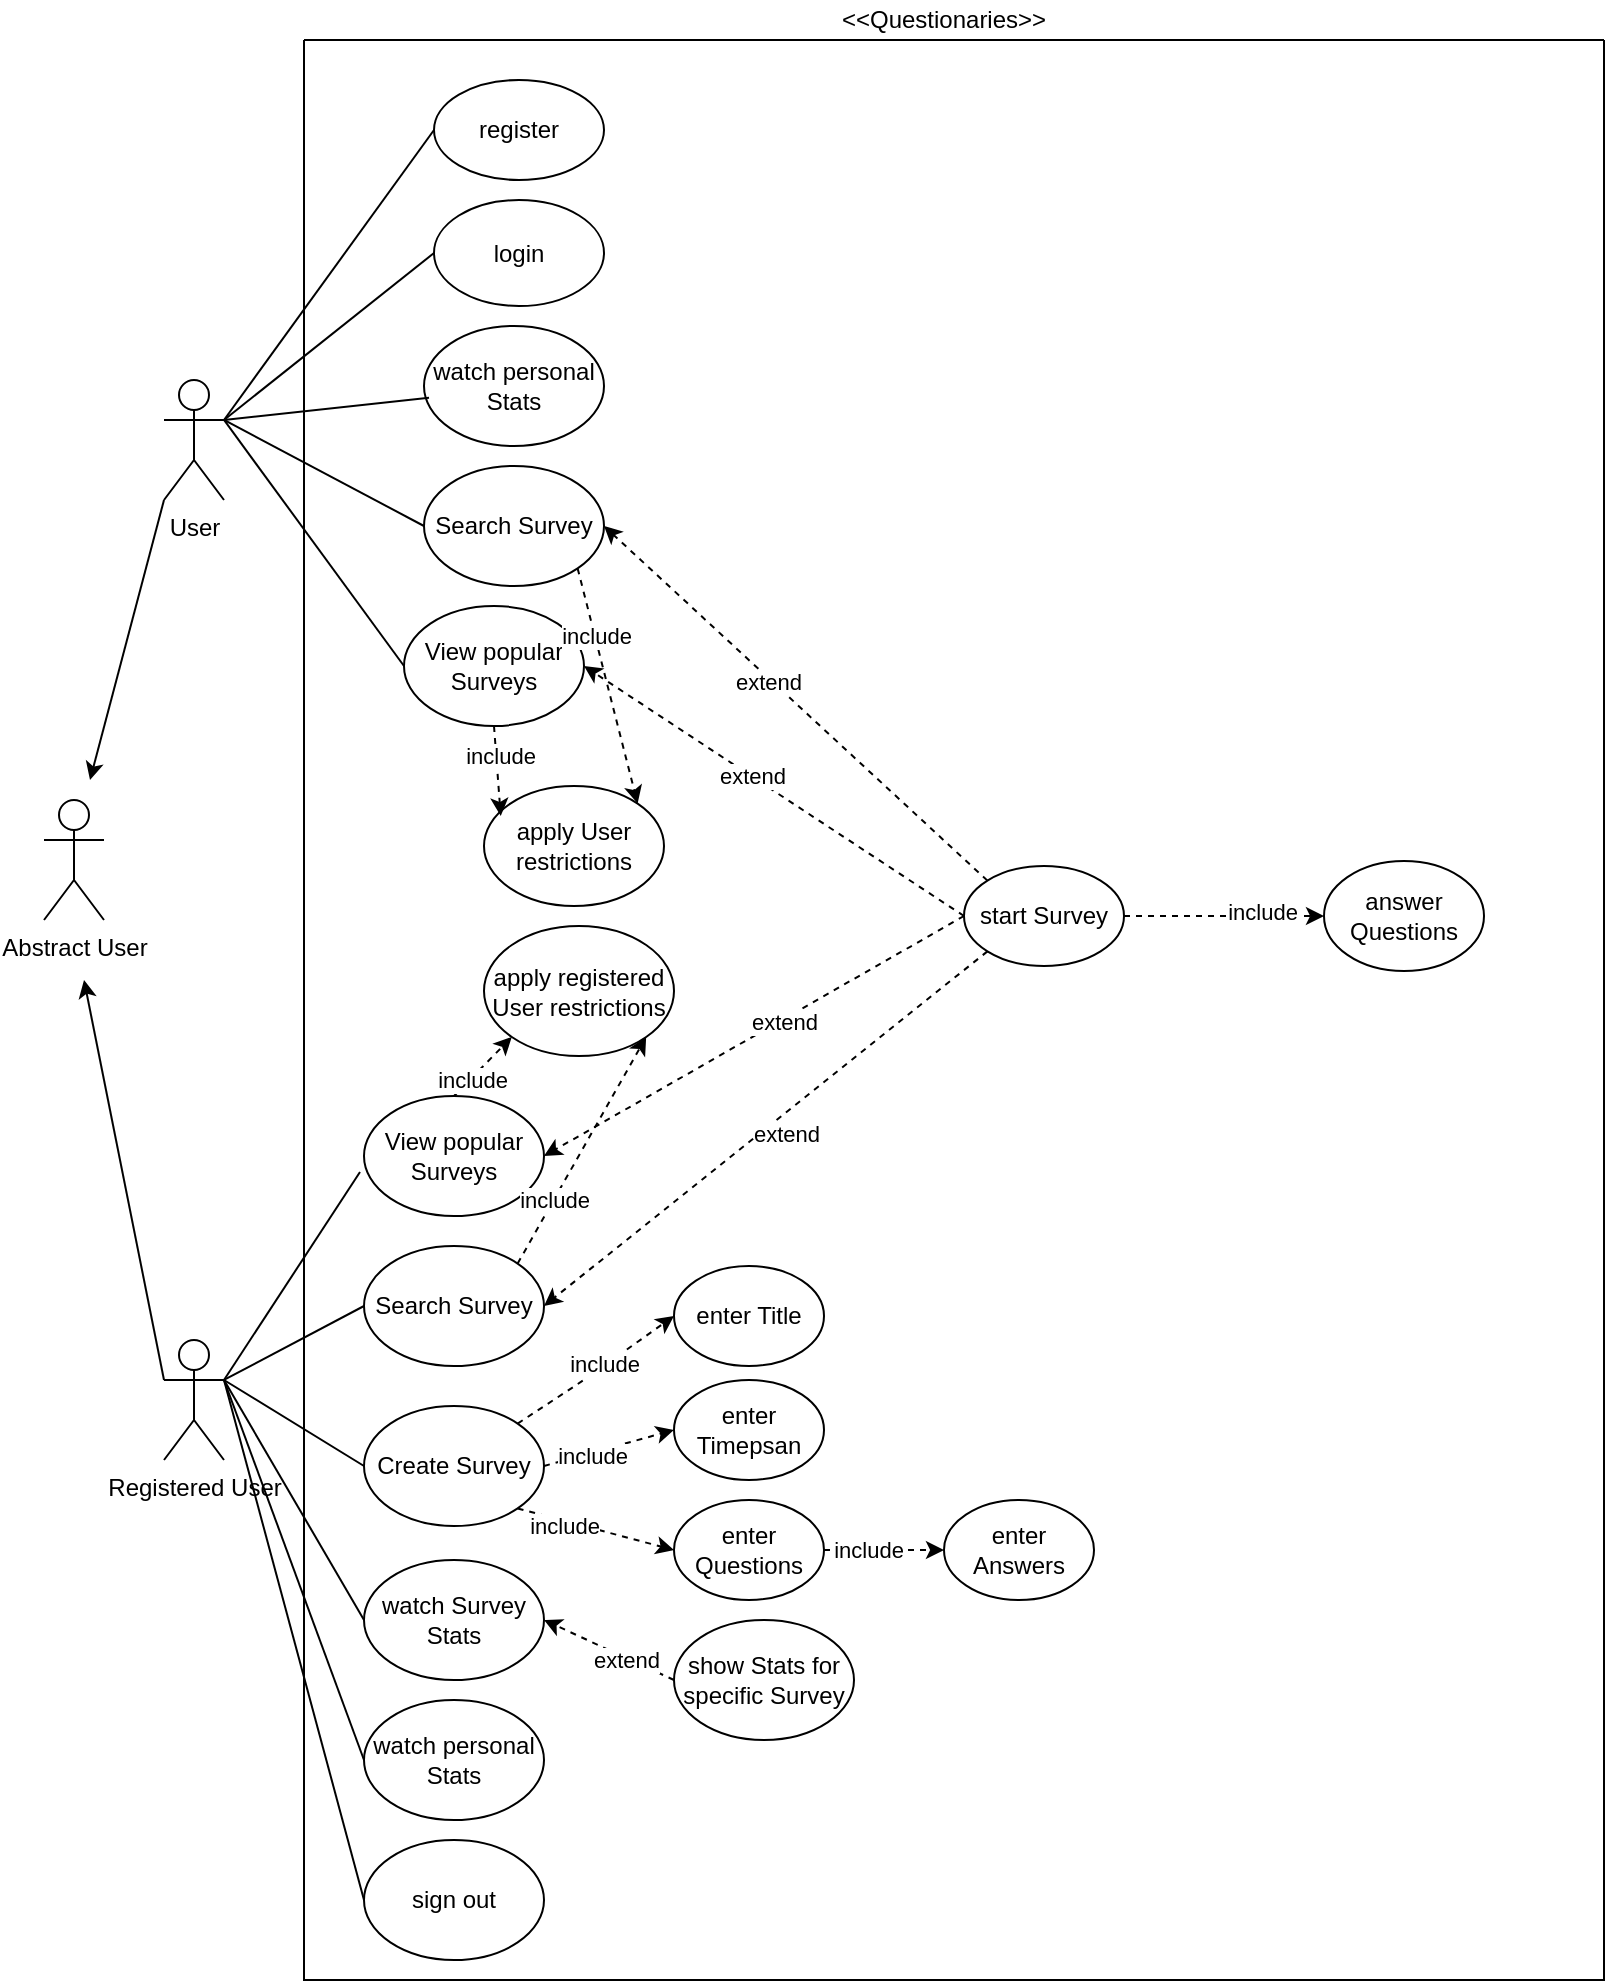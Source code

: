 <mxfile version="14.8.6" type="device"><diagram id="xHI5iDUkR1_UCJmEEliT" name="Page-1"><mxGraphModel dx="1422" dy="794" grid="1" gridSize="10" guides="1" tooltips="1" connect="1" arrows="1" fold="1" page="1" pageScale="1" pageWidth="827" pageHeight="1169" math="0" shadow="0"><root><mxCell id="0"/><mxCell id="1" parent="0"/><mxCell id="qjZt9j6DerdWRiU4gpqH-1" value="User&lt;br&gt;" style="shape=umlActor;verticalLabelPosition=bottom;verticalAlign=top;html=1;outlineConnect=0;" parent="1" vertex="1"><mxGeometry x="90" y="220" width="30" height="60" as="geometry"/></mxCell><mxCell id="qjZt9j6DerdWRiU4gpqH-2" value="Registered User" style="shape=umlActor;verticalLabelPosition=bottom;verticalAlign=top;html=1;outlineConnect=0;" parent="1" vertex="1"><mxGeometry x="90" y="700" width="30" height="60" as="geometry"/></mxCell><mxCell id="qjZt9j6DerdWRiU4gpqH-4" value="" style="swimlane;startSize=0;" parent="1" vertex="1"><mxGeometry x="160" y="50" width="650" height="970" as="geometry"/></mxCell><mxCell id="qjZt9j6DerdWRiU4gpqH-6" value="View popular Surveys" style="ellipse;whiteSpace=wrap;html=1;" parent="qjZt9j6DerdWRiU4gpqH-4" vertex="1"><mxGeometry x="50" y="283" width="90" height="60" as="geometry"/></mxCell><mxCell id="qjZt9j6DerdWRiU4gpqH-7" value="Search Survey" style="ellipse;whiteSpace=wrap;html=1;" parent="qjZt9j6DerdWRiU4gpqH-4" vertex="1"><mxGeometry x="60" y="213" width="90" height="60" as="geometry"/></mxCell><mxCell id="qjZt9j6DerdWRiU4gpqH-12" value="View popular Surveys" style="ellipse;whiteSpace=wrap;html=1;" parent="qjZt9j6DerdWRiU4gpqH-4" vertex="1"><mxGeometry x="30" y="528" width="90" height="60" as="geometry"/></mxCell><mxCell id="qjZt9j6DerdWRiU4gpqH-14" value="Search Survey" style="ellipse;whiteSpace=wrap;html=1;" parent="qjZt9j6DerdWRiU4gpqH-4" vertex="1"><mxGeometry x="30" y="603" width="90" height="60" as="geometry"/></mxCell><mxCell id="qjZt9j6DerdWRiU4gpqH-15" value="Create Survey" style="ellipse;whiteSpace=wrap;html=1;" parent="qjZt9j6DerdWRiU4gpqH-4" vertex="1"><mxGeometry x="30" y="683" width="90" height="60" as="geometry"/></mxCell><mxCell id="qjZt9j6DerdWRiU4gpqH-16" value="watch personal Stats" style="ellipse;whiteSpace=wrap;html=1;" parent="qjZt9j6DerdWRiU4gpqH-4" vertex="1"><mxGeometry x="30" y="830" width="90" height="60" as="geometry"/></mxCell><mxCell id="qjZt9j6DerdWRiU4gpqH-17" value="watch Survey Stats" style="ellipse;whiteSpace=wrap;html=1;" parent="qjZt9j6DerdWRiU4gpqH-4" vertex="1"><mxGeometry x="30" y="760" width="90" height="60" as="geometry"/></mxCell><mxCell id="qjZt9j6DerdWRiU4gpqH-18" value="watch personal Stats" style="ellipse;whiteSpace=wrap;html=1;" parent="qjZt9j6DerdWRiU4gpqH-4" vertex="1"><mxGeometry x="60" y="143" width="90" height="60" as="geometry"/></mxCell><mxCell id="qjZt9j6DerdWRiU4gpqH-19" value="start Survey" style="ellipse;whiteSpace=wrap;html=1;" parent="qjZt9j6DerdWRiU4gpqH-4" vertex="1"><mxGeometry x="330" y="413" width="80" height="50" as="geometry"/></mxCell><mxCell id="qjZt9j6DerdWRiU4gpqH-21" value="" style="endArrow=classic;html=1;dashed=1;exitX=0;exitY=0.5;exitDx=0;exitDy=0;entryX=1;entryY=0.5;entryDx=0;entryDy=0;" parent="qjZt9j6DerdWRiU4gpqH-4" source="qjZt9j6DerdWRiU4gpqH-19" target="qjZt9j6DerdWRiU4gpqH-12" edge="1"><mxGeometry width="50" height="50" relative="1" as="geometry"><mxPoint x="230" y="533" as="sourcePoint"/><mxPoint x="280" y="483" as="targetPoint"/></mxGeometry></mxCell><mxCell id="qjZt9j6DerdWRiU4gpqH-26" value="extend" style="edgeLabel;html=1;align=center;verticalAlign=middle;resizable=0;points=[];" parent="qjZt9j6DerdWRiU4gpqH-21" vertex="1" connectable="0"><mxGeometry x="-0.14" y="1" relative="1" as="geometry"><mxPoint as="offset"/></mxGeometry></mxCell><mxCell id="qjZt9j6DerdWRiU4gpqH-22" value="" style="endArrow=classic;html=1;dashed=1;exitX=0;exitY=1;exitDx=0;exitDy=0;entryX=1;entryY=0.5;entryDx=0;entryDy=0;" parent="qjZt9j6DerdWRiU4gpqH-4" source="qjZt9j6DerdWRiU4gpqH-19" target="qjZt9j6DerdWRiU4gpqH-14" edge="1"><mxGeometry width="50" height="50" relative="1" as="geometry"><mxPoint x="340" y="448" as="sourcePoint"/><mxPoint x="130" y="513" as="targetPoint"/></mxGeometry></mxCell><mxCell id="qjZt9j6DerdWRiU4gpqH-27" value="extend" style="edgeLabel;html=1;align=center;verticalAlign=middle;resizable=0;points=[];" parent="qjZt9j6DerdWRiU4gpqH-22" vertex="1" connectable="0"><mxGeometry x="0.127" y="5" relative="1" as="geometry"><mxPoint x="21" y="-13" as="offset"/></mxGeometry></mxCell><mxCell id="qjZt9j6DerdWRiU4gpqH-23" value="" style="endArrow=classic;html=1;dashed=1;exitX=0;exitY=0.5;exitDx=0;exitDy=0;entryX=1;entryY=0.5;entryDx=0;entryDy=0;" parent="qjZt9j6DerdWRiU4gpqH-4" source="qjZt9j6DerdWRiU4gpqH-19" target="qjZt9j6DerdWRiU4gpqH-6" edge="1"><mxGeometry width="50" height="50" relative="1" as="geometry"><mxPoint x="350" y="458" as="sourcePoint"/><mxPoint x="140" y="523" as="targetPoint"/></mxGeometry></mxCell><mxCell id="qjZt9j6DerdWRiU4gpqH-29" value="extend" style="edgeLabel;html=1;align=center;verticalAlign=middle;resizable=0;points=[];" parent="qjZt9j6DerdWRiU4gpqH-23" vertex="1" connectable="0"><mxGeometry x="0.125" relative="1" as="geometry"><mxPoint x="1" as="offset"/></mxGeometry></mxCell><mxCell id="qjZt9j6DerdWRiU4gpqH-24" value="" style="endArrow=classic;html=1;dashed=1;exitX=0;exitY=0;exitDx=0;exitDy=0;entryX=1;entryY=0.5;entryDx=0;entryDy=0;" parent="qjZt9j6DerdWRiU4gpqH-4" source="qjZt9j6DerdWRiU4gpqH-19" target="qjZt9j6DerdWRiU4gpqH-7" edge="1"><mxGeometry width="50" height="50" relative="1" as="geometry"><mxPoint x="360" y="468" as="sourcePoint"/><mxPoint x="150" y="533" as="targetPoint"/></mxGeometry></mxCell><mxCell id="qjZt9j6DerdWRiU4gpqH-30" value="extend" style="edgeLabel;html=1;align=center;verticalAlign=middle;resizable=0;points=[];" parent="qjZt9j6DerdWRiU4gpqH-24" vertex="1" connectable="0"><mxGeometry x="0.138" y="1" relative="1" as="geometry"><mxPoint y="1" as="offset"/></mxGeometry></mxCell><mxCell id="qjZt9j6DerdWRiU4gpqH-31" value="answer Questions" style="ellipse;whiteSpace=wrap;html=1;" parent="qjZt9j6DerdWRiU4gpqH-4" vertex="1"><mxGeometry x="510" y="410.5" width="80" height="55" as="geometry"/></mxCell><mxCell id="qjZt9j6DerdWRiU4gpqH-32" value="" style="endArrow=classic;html=1;dashed=1;exitX=1;exitY=0.5;exitDx=0;exitDy=0;entryX=0;entryY=0.5;entryDx=0;entryDy=0;" parent="qjZt9j6DerdWRiU4gpqH-4" source="qjZt9j6DerdWRiU4gpqH-19" target="qjZt9j6DerdWRiU4gpqH-31" edge="1"><mxGeometry width="50" height="50" relative="1" as="geometry"><mxPoint x="230" y="533" as="sourcePoint"/><mxPoint x="280" y="483" as="targetPoint"/></mxGeometry></mxCell><mxCell id="qjZt9j6DerdWRiU4gpqH-33" value="include" style="edgeLabel;html=1;align=center;verticalAlign=middle;resizable=0;points=[];" parent="qjZt9j6DerdWRiU4gpqH-32" vertex="1" connectable="0"><mxGeometry x="0.371" y="2" relative="1" as="geometry"><mxPoint as="offset"/></mxGeometry></mxCell><mxCell id="qjZt9j6DerdWRiU4gpqH-34" value="apply User restrictions" style="ellipse;whiteSpace=wrap;html=1;" parent="qjZt9j6DerdWRiU4gpqH-4" vertex="1"><mxGeometry x="90" y="373" width="90" height="60" as="geometry"/></mxCell><mxCell id="qjZt9j6DerdWRiU4gpqH-35" value="apply registered User restrictions" style="ellipse;whiteSpace=wrap;html=1;" parent="qjZt9j6DerdWRiU4gpqH-4" vertex="1"><mxGeometry x="90" y="443" width="95" height="65" as="geometry"/></mxCell><mxCell id="qjZt9j6DerdWRiU4gpqH-36" value="" style="endArrow=classic;html=1;dashed=1;exitX=0.5;exitY=0;exitDx=0;exitDy=0;entryX=0;entryY=1;entryDx=0;entryDy=0;" parent="qjZt9j6DerdWRiU4gpqH-4" source="qjZt9j6DerdWRiU4gpqH-12" target="qjZt9j6DerdWRiU4gpqH-35" edge="1"><mxGeometry width="50" height="50" relative="1" as="geometry"><mxPoint x="230" y="433" as="sourcePoint"/><mxPoint x="280" y="383" as="targetPoint"/></mxGeometry></mxCell><mxCell id="qjZt9j6DerdWRiU4gpqH-42" value="include" style="edgeLabel;html=1;align=center;verticalAlign=middle;resizable=0;points=[];" parent="qjZt9j6DerdWRiU4gpqH-36" vertex="1" connectable="0"><mxGeometry x="-0.43" relative="1" as="geometry"><mxPoint as="offset"/></mxGeometry></mxCell><mxCell id="qjZt9j6DerdWRiU4gpqH-38" value="" style="endArrow=classic;html=1;dashed=1;exitX=0.5;exitY=1;exitDx=0;exitDy=0;entryX=0.093;entryY=0.25;entryDx=0;entryDy=0;entryPerimeter=0;" parent="qjZt9j6DerdWRiU4gpqH-4" source="qjZt9j6DerdWRiU4gpqH-6" target="qjZt9j6DerdWRiU4gpqH-34" edge="1"><mxGeometry width="50" height="50" relative="1" as="geometry"><mxPoint x="230" y="433" as="sourcePoint"/><mxPoint x="280" y="383" as="targetPoint"/></mxGeometry></mxCell><mxCell id="qjZt9j6DerdWRiU4gpqH-39" value="include" style="edgeLabel;html=1;align=center;verticalAlign=middle;resizable=0;points=[];" parent="qjZt9j6DerdWRiU4gpqH-38" vertex="1" connectable="0"><mxGeometry x="-0.333" y="2" relative="1" as="geometry"><mxPoint as="offset"/></mxGeometry></mxCell><mxCell id="qjZt9j6DerdWRiU4gpqH-43" value="" style="endArrow=classic;html=1;dashed=1;exitX=1;exitY=0;exitDx=0;exitDy=0;entryX=1;entryY=1;entryDx=0;entryDy=0;" parent="qjZt9j6DerdWRiU4gpqH-4" source="qjZt9j6DerdWRiU4gpqH-14" target="qjZt9j6DerdWRiU4gpqH-35" edge="1"><mxGeometry width="50" height="50" relative="1" as="geometry"><mxPoint x="85" y="538" as="sourcePoint"/><mxPoint x="96.96" y="494.015" as="targetPoint"/></mxGeometry></mxCell><mxCell id="qjZt9j6DerdWRiU4gpqH-44" value="include" style="edgeLabel;html=1;align=center;verticalAlign=middle;resizable=0;points=[];" parent="qjZt9j6DerdWRiU4gpqH-43" vertex="1" connectable="0"><mxGeometry x="-0.43" relative="1" as="geometry"><mxPoint as="offset"/></mxGeometry></mxCell><mxCell id="qjZt9j6DerdWRiU4gpqH-45" value="" style="endArrow=classic;html=1;dashed=1;exitX=1;exitY=1;exitDx=0;exitDy=0;entryX=1;entryY=0;entryDx=0;entryDy=0;" parent="qjZt9j6DerdWRiU4gpqH-4" source="qjZt9j6DerdWRiU4gpqH-7" target="qjZt9j6DerdWRiU4gpqH-34" edge="1"><mxGeometry width="50" height="50" relative="1" as="geometry"><mxPoint x="95" y="548" as="sourcePoint"/><mxPoint x="106.96" y="504.015" as="targetPoint"/></mxGeometry></mxCell><mxCell id="qjZt9j6DerdWRiU4gpqH-46" value="include" style="edgeLabel;html=1;align=center;verticalAlign=middle;resizable=0;points=[];" parent="qjZt9j6DerdWRiU4gpqH-45" vertex="1" connectable="0"><mxGeometry x="-0.43" relative="1" as="geometry"><mxPoint as="offset"/></mxGeometry></mxCell><mxCell id="qjZt9j6DerdWRiU4gpqH-47" value="login" style="ellipse;whiteSpace=wrap;html=1;" parent="qjZt9j6DerdWRiU4gpqH-4" vertex="1"><mxGeometry x="65" y="80" width="85" height="53" as="geometry"/></mxCell><mxCell id="qjZt9j6DerdWRiU4gpqH-50" value="register" style="ellipse;whiteSpace=wrap;html=1;" parent="qjZt9j6DerdWRiU4gpqH-4" vertex="1"><mxGeometry x="65" y="20" width="85" height="50" as="geometry"/></mxCell><mxCell id="qjZt9j6DerdWRiU4gpqH-51" value="enter Questions" style="ellipse;whiteSpace=wrap;html=1;" parent="qjZt9j6DerdWRiU4gpqH-4" vertex="1"><mxGeometry x="185" y="730" width="75" height="50" as="geometry"/></mxCell><mxCell id="qjZt9j6DerdWRiU4gpqH-52" value="enter Timepsan" style="ellipse;whiteSpace=wrap;html=1;" parent="qjZt9j6DerdWRiU4gpqH-4" vertex="1"><mxGeometry x="185" y="670" width="75" height="50" as="geometry"/></mxCell><mxCell id="qjZt9j6DerdWRiU4gpqH-53" value="enter Title" style="ellipse;whiteSpace=wrap;html=1;" parent="qjZt9j6DerdWRiU4gpqH-4" vertex="1"><mxGeometry x="185" y="613" width="75" height="50" as="geometry"/></mxCell><mxCell id="qjZt9j6DerdWRiU4gpqH-55" value="" style="endArrow=classic;html=1;dashed=1;exitX=1;exitY=0;exitDx=0;exitDy=0;entryX=0;entryY=0.5;entryDx=0;entryDy=0;" parent="qjZt9j6DerdWRiU4gpqH-4" source="qjZt9j6DerdWRiU4gpqH-15" target="qjZt9j6DerdWRiU4gpqH-53" edge="1"><mxGeometry width="50" height="50" relative="1" as="geometry"><mxPoint x="50" y="590" as="sourcePoint"/><mxPoint x="100" y="540" as="targetPoint"/><Array as="points"><mxPoint x="140" y="670"/></Array></mxGeometry></mxCell><mxCell id="qjZt9j6DerdWRiU4gpqH-62" value="include" style="edgeLabel;html=1;align=center;verticalAlign=middle;resizable=0;points=[];" parent="qjZt9j6DerdWRiU4gpqH-55" vertex="1" connectable="0"><mxGeometry x="0.104" y="1" relative="1" as="geometry"><mxPoint as="offset"/></mxGeometry></mxCell><mxCell id="qjZt9j6DerdWRiU4gpqH-56" value="" style="endArrow=classic;html=1;dashed=1;exitX=1;exitY=0.5;exitDx=0;exitDy=0;entryX=0;entryY=0.5;entryDx=0;entryDy=0;" parent="qjZt9j6DerdWRiU4gpqH-4" source="qjZt9j6DerdWRiU4gpqH-15" target="qjZt9j6DerdWRiU4gpqH-52" edge="1"><mxGeometry width="50" height="50" relative="1" as="geometry"><mxPoint x="116.82" y="701.787" as="sourcePoint"/><mxPoint x="195" y="648" as="targetPoint"/></mxGeometry></mxCell><mxCell id="qjZt9j6DerdWRiU4gpqH-63" value="include" style="edgeLabel;html=1;align=center;verticalAlign=middle;resizable=0;points=[];" parent="qjZt9j6DerdWRiU4gpqH-56" vertex="1" connectable="0"><mxGeometry x="-0.294" y="-1" relative="1" as="geometry"><mxPoint as="offset"/></mxGeometry></mxCell><mxCell id="qjZt9j6DerdWRiU4gpqH-57" value="" style="endArrow=classic;html=1;dashed=1;exitX=1;exitY=1;exitDx=0;exitDy=0;entryX=0;entryY=0.5;entryDx=0;entryDy=0;" parent="qjZt9j6DerdWRiU4gpqH-4" source="qjZt9j6DerdWRiU4gpqH-15" target="qjZt9j6DerdWRiU4gpqH-51" edge="1"><mxGeometry width="50" height="50" relative="1" as="geometry"><mxPoint x="126.82" y="711.787" as="sourcePoint"/><mxPoint x="205" y="658" as="targetPoint"/></mxGeometry></mxCell><mxCell id="qjZt9j6DerdWRiU4gpqH-59" value="include" style="edgeLabel;html=1;align=center;verticalAlign=middle;resizable=0;points=[];" parent="qjZt9j6DerdWRiU4gpqH-57" vertex="1" connectable="0"><mxGeometry x="-0.39" y="-3" relative="1" as="geometry"><mxPoint y="-1" as="offset"/></mxGeometry></mxCell><mxCell id="qjZt9j6DerdWRiU4gpqH-54" value="enter Answers" style="ellipse;whiteSpace=wrap;html=1;" parent="qjZt9j6DerdWRiU4gpqH-4" vertex="1"><mxGeometry x="320" y="730" width="75" height="50" as="geometry"/></mxCell><mxCell id="qjZt9j6DerdWRiU4gpqH-58" value="" style="endArrow=classic;html=1;dashed=1;exitX=1;exitY=0.5;exitDx=0;exitDy=0;entryX=0;entryY=0.5;entryDx=0;entryDy=0;" parent="qjZt9j6DerdWRiU4gpqH-4" source="qjZt9j6DerdWRiU4gpqH-51" target="qjZt9j6DerdWRiU4gpqH-54" edge="1"><mxGeometry width="50" height="50" relative="1" as="geometry"><mxPoint x="136.82" y="721.787" as="sourcePoint"/><mxPoint x="215" y="668" as="targetPoint"/></mxGeometry></mxCell><mxCell id="qjZt9j6DerdWRiU4gpqH-64" value="include" style="edgeLabel;html=1;align=center;verticalAlign=middle;resizable=0;points=[];" parent="qjZt9j6DerdWRiU4gpqH-58" vertex="1" connectable="0"><mxGeometry x="-0.278" relative="1" as="geometry"><mxPoint as="offset"/></mxGeometry></mxCell><mxCell id="qjZt9j6DerdWRiU4gpqH-65" value="show Stats for specific Survey" style="ellipse;whiteSpace=wrap;html=1;" parent="qjZt9j6DerdWRiU4gpqH-4" vertex="1"><mxGeometry x="185" y="790" width="90" height="60" as="geometry"/></mxCell><mxCell id="qjZt9j6DerdWRiU4gpqH-66" value="" style="endArrow=classic;html=1;dashed=1;exitX=0;exitY=0.5;exitDx=0;exitDy=0;entryX=1;entryY=0.5;entryDx=0;entryDy=0;" parent="qjZt9j6DerdWRiU4gpqH-4" source="qjZt9j6DerdWRiU4gpqH-65" target="qjZt9j6DerdWRiU4gpqH-17" edge="1"><mxGeometry width="50" height="50" relative="1" as="geometry"><mxPoint x="146.82" y="731.787" as="sourcePoint"/><mxPoint x="225" y="678" as="targetPoint"/></mxGeometry></mxCell><mxCell id="qjZt9j6DerdWRiU4gpqH-68" value="extend" style="edgeLabel;html=1;align=center;verticalAlign=middle;resizable=0;points=[];" parent="qjZt9j6DerdWRiU4gpqH-66" vertex="1" connectable="0"><mxGeometry x="-0.267" y="1" relative="1" as="geometry"><mxPoint as="offset"/></mxGeometry></mxCell><mxCell id="kbhkaXBYTZ0UAdtsADLW-1" value="sign out" style="ellipse;whiteSpace=wrap;html=1;" vertex="1" parent="qjZt9j6DerdWRiU4gpqH-4"><mxGeometry x="30" y="900" width="90" height="60" as="geometry"/></mxCell><mxCell id="qjZt9j6DerdWRiU4gpqH-5" value="&amp;lt;&amp;lt;Questionaries&amp;gt;&amp;gt;" style="text;html=1;strokeColor=none;fillColor=none;align=center;verticalAlign=middle;whiteSpace=wrap;rounded=0;" parent="1" vertex="1"><mxGeometry x="460" y="30" width="40" height="20" as="geometry"/></mxCell><mxCell id="qjZt9j6DerdWRiU4gpqH-8" value="Abstract User" style="shape=umlActor;verticalLabelPosition=bottom;verticalAlign=top;html=1;outlineConnect=0;" parent="1" vertex="1"><mxGeometry x="30" y="430" width="30" height="60" as="geometry"/></mxCell><mxCell id="qjZt9j6DerdWRiU4gpqH-9" value="" style="endArrow=classic;html=1;exitX=0;exitY=1;exitDx=0;exitDy=0;exitPerimeter=0;" parent="1" source="qjZt9j6DerdWRiU4gpqH-1" edge="1"><mxGeometry width="50" height="50" relative="1" as="geometry"><mxPoint x="100" y="160" as="sourcePoint"/><mxPoint x="53" y="420" as="targetPoint"/></mxGeometry></mxCell><mxCell id="qjZt9j6DerdWRiU4gpqH-10" value="" style="endArrow=classic;html=1;exitX=0;exitY=0.333;exitDx=0;exitDy=0;exitPerimeter=0;" parent="1" source="qjZt9j6DerdWRiU4gpqH-2" edge="1"><mxGeometry width="50" height="50" relative="1" as="geometry"><mxPoint x="390" y="330" as="sourcePoint"/><mxPoint x="50" y="520" as="targetPoint"/></mxGeometry></mxCell><mxCell id="qjZt9j6DerdWRiU4gpqH-69" value="" style="endArrow=none;html=1;exitX=1;exitY=0.333;exitDx=0;exitDy=0;exitPerimeter=0;" parent="1" source="qjZt9j6DerdWRiU4gpqH-2" edge="1"><mxGeometry width="50" height="50" relative="1" as="geometry"><mxPoint x="210" y="640" as="sourcePoint"/><mxPoint x="188" y="616" as="targetPoint"/></mxGeometry></mxCell><mxCell id="qjZt9j6DerdWRiU4gpqH-70" value="" style="endArrow=none;html=1;exitX=1;exitY=0.333;exitDx=0;exitDy=0;exitPerimeter=0;entryX=0;entryY=0.5;entryDx=0;entryDy=0;" parent="1" source="qjZt9j6DerdWRiU4gpqH-2" target="qjZt9j6DerdWRiU4gpqH-14" edge="1"><mxGeometry width="50" height="50" relative="1" as="geometry"><mxPoint x="130" y="730" as="sourcePoint"/><mxPoint x="198.29" y="626.34" as="targetPoint"/></mxGeometry></mxCell><mxCell id="qjZt9j6DerdWRiU4gpqH-71" value="" style="endArrow=none;html=1;entryX=0;entryY=0.5;entryDx=0;entryDy=0;" parent="1" target="qjZt9j6DerdWRiU4gpqH-15" edge="1"><mxGeometry width="50" height="50" relative="1" as="geometry"><mxPoint x="120" y="720" as="sourcePoint"/><mxPoint x="208.29" y="636.34" as="targetPoint"/></mxGeometry></mxCell><mxCell id="qjZt9j6DerdWRiU4gpqH-72" value="" style="endArrow=none;html=1;entryX=0;entryY=0.5;entryDx=0;entryDy=0;" parent="1" target="qjZt9j6DerdWRiU4gpqH-17" edge="1"><mxGeometry width="50" height="50" relative="1" as="geometry"><mxPoint x="120" y="720" as="sourcePoint"/><mxPoint x="218.29" y="646.34" as="targetPoint"/></mxGeometry></mxCell><mxCell id="qjZt9j6DerdWRiU4gpqH-73" value="" style="endArrow=none;html=1;entryX=0;entryY=0.5;entryDx=0;entryDy=0;" parent="1" target="qjZt9j6DerdWRiU4gpqH-16" edge="1"><mxGeometry width="50" height="50" relative="1" as="geometry"><mxPoint x="120" y="720" as="sourcePoint"/><mxPoint x="228.29" y="656.34" as="targetPoint"/></mxGeometry></mxCell><mxCell id="qjZt9j6DerdWRiU4gpqH-74" value="" style="endArrow=none;html=1;exitX=0;exitY=0.5;exitDx=0;exitDy=0;entryX=1;entryY=0.333;entryDx=0;entryDy=0;entryPerimeter=0;" parent="1" source="qjZt9j6DerdWRiU4gpqH-6" target="qjZt9j6DerdWRiU4gpqH-1" edge="1"><mxGeometry width="50" height="50" relative="1" as="geometry"><mxPoint x="170" y="770" as="sourcePoint"/><mxPoint x="238.29" y="666.34" as="targetPoint"/></mxGeometry></mxCell><mxCell id="qjZt9j6DerdWRiU4gpqH-75" value="" style="endArrow=none;html=1;exitX=0;exitY=0.5;exitDx=0;exitDy=0;entryX=1;entryY=0.333;entryDx=0;entryDy=0;entryPerimeter=0;" parent="1" source="qjZt9j6DerdWRiU4gpqH-7" target="qjZt9j6DerdWRiU4gpqH-1" edge="1"><mxGeometry width="50" height="50" relative="1" as="geometry"><mxPoint x="220" y="373" as="sourcePoint"/><mxPoint x="130" y="250.0" as="targetPoint"/></mxGeometry></mxCell><mxCell id="qjZt9j6DerdWRiU4gpqH-76" value="" style="endArrow=none;html=1;exitX=0.028;exitY=0.597;exitDx=0;exitDy=0;exitPerimeter=0;" parent="1" source="qjZt9j6DerdWRiU4gpqH-18" edge="1"><mxGeometry width="50" height="50" relative="1" as="geometry"><mxPoint x="230" y="303" as="sourcePoint"/><mxPoint x="120" y="240" as="targetPoint"/></mxGeometry></mxCell><mxCell id="qjZt9j6DerdWRiU4gpqH-77" value="" style="endArrow=none;html=1;exitX=0;exitY=0.5;exitDx=0;exitDy=0;" parent="1" source="qjZt9j6DerdWRiU4gpqH-47" edge="1"><mxGeometry width="50" height="50" relative="1" as="geometry"><mxPoint x="232.52" y="238.82" as="sourcePoint"/><mxPoint x="120" y="240" as="targetPoint"/></mxGeometry></mxCell><mxCell id="qjZt9j6DerdWRiU4gpqH-78" value="" style="endArrow=none;html=1;exitX=0;exitY=0.5;exitDx=0;exitDy=0;" parent="1" source="qjZt9j6DerdWRiU4gpqH-50" edge="1"><mxGeometry width="50" height="50" relative="1" as="geometry"><mxPoint x="242.52" y="248.82" as="sourcePoint"/><mxPoint x="120" y="240" as="targetPoint"/></mxGeometry></mxCell><mxCell id="kbhkaXBYTZ0UAdtsADLW-2" value="" style="endArrow=none;html=1;entryX=0;entryY=0.5;entryDx=0;entryDy=0;" edge="1" parent="1" target="kbhkaXBYTZ0UAdtsADLW-1"><mxGeometry width="50" height="50" relative="1" as="geometry"><mxPoint x="120" y="720" as="sourcePoint"/><mxPoint x="440" y="670" as="targetPoint"/></mxGeometry></mxCell></root></mxGraphModel></diagram></mxfile>